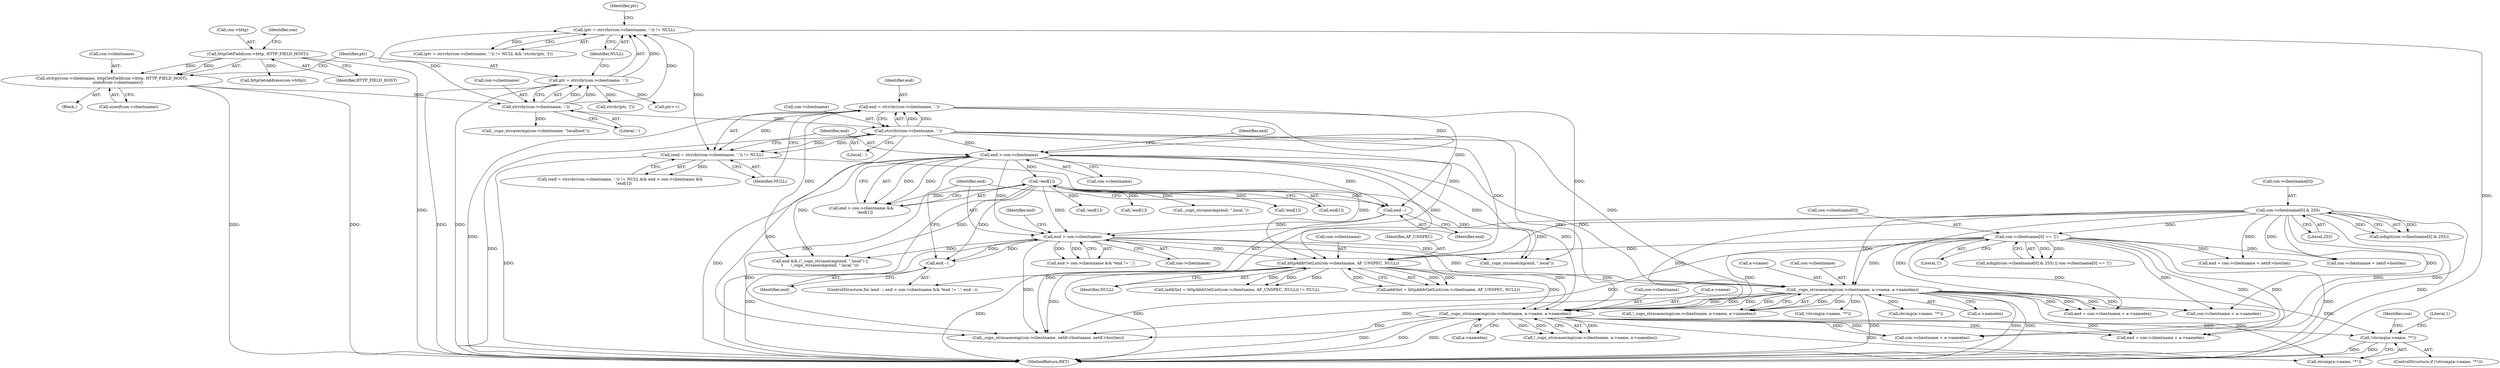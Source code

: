 digraph "0_cups_afa80cb2b457bf8d64f775bed307588610476c41@API" {
"1000375" [label="(Call,!strcmp(a->name, \"*\"))"];
"1000385" [label="(Call,_cups_strncasecmp(con->clientname, a->name, a->namelen))"];
"1000285" [label="(Call,httpAddrGetList(con->clientname, AF_UNSPEC, NULL))"];
"1000223" [label="(Call,end > con->clientname)"];
"1000214" [label="(Call,end = strrchr(con->clientname, '.'))"];
"1000216" [label="(Call,strrchr(con->clientname, '.'))"];
"1000146" [label="(Call,strrchr(con->clientname, ':'))"];
"1000128" [label="(Call,strlcpy(con->clientname, httpGetField(con->http, HTTP_FIELD_HOST),\n          sizeof(con->clientname)))"];
"1000132" [label="(Call,httpGetField(con->http, HTTP_FIELD_HOST))"];
"1000237" [label="(Call,end > con->clientname)"];
"1000234" [label="(Call,end --)"];
"1000228" [label="(Call,!end[1])"];
"1000246" [label="(Call,end --)"];
"1000265" [label="(Call,con->clientname[0] & 255)"];
"1000272" [label="(Call,con->clientname[0] == '[')"];
"1000213" [label="(Call,(end = strrchr(con->clientname, '.')) != NULL)"];
"1000143" [label="(Call,(ptr = strrchr(con->clientname, ':')) != NULL)"];
"1000144" [label="(Call,ptr = strrchr(con->clientname, ':'))"];
"1000323" [label="(Call,_cups_strncasecmp(con->clientname, a->name, a->namelen))"];
"1000142" [label="(Call,(ptr = strrchr(con->clientname, ':')) != NULL && !strchr(ptr, ']'))"];
"1000217" [label="(Call,con->clientname)"];
"1000387" [label="(Identifier,con)"];
"1000186" [label="(Call,_cups_strcasecmp(con->clientname, \"localhost\"))"];
"1000374" [label="(ControlStructure,if (!strcmp(a->name, \"*\")))"];
"1000334" [label="(Call,end = con->clientname + a->namelen)"];
"1000272" [label="(Call,con->clientname[0] == '[')"];
"1000290" [label="(Identifier,NULL)"];
"1000386" [label="(Call,con->clientname)"];
"1000392" [label="(Call,a->namelen)"];
"1000384" [label="(Call,!_cups_strncasecmp(con->clientname, a->name, a->namelen))"];
"1000385" [label="(Call,_cups_strncasecmp(con->clientname, a->name, a->namelen))"];
"1000273" [label="(Call,con->clientname[0])"];
"1000375" [label="(Call,!strcmp(a->name, \"*\"))"];
"1000147" [label="(Call,con->clientname)"];
"1000154" [label="(Identifier,ptr)"];
"1000336" [label="(Call,con->clientname + a->namelen)"];
"1000451" [label="(Call,con->clientname + netif->hostlen)"];
"1000253" [label="(Call,_cups_strcasecmp(end, \".local\"))"];
"1000236" [label="(Call,end > con->clientname && *end != '.')"];
"1000139" [label="(Identifier,con)"];
"1000225" [label="(Call,con->clientname)"];
"1000323" [label="(Call,_cups_strncasecmp(con->clientname, a->name, a->namelen))"];
"1000476" [label="(MethodReturn,RET)"];
"1000353" [label="(Call,!end[1])"];
"1000285" [label="(Call,httpAddrGetList(con->clientname, AF_UNSPEC, NULL))"];
"1000153" [label="(Call,strchr(ptr, ']'))"];
"1000150" [label="(Literal,':')"];
"1000382" [label="(Literal,1)"];
"1000238" [label="(Identifier,end)"];
"1000222" [label="(Call,end > con->clientname &&\n      !end[1])"];
"1000221" [label="(Identifier,NULL)"];
"1000146" [label="(Call,strrchr(con->clientname, ':'))"];
"1000376" [label="(Call,strcmp(a->name, \"*\"))"];
"1000129" [label="(Call,con->clientname)"];
"1000415" [label="(Call,!end[1])"];
"1000314" [label="(Call,strcmp(a->name, \"*\"))"];
"1000128" [label="(Call,strlcpy(con->clientname, httpGetField(con->http, HTTP_FIELD_HOST),\n          sizeof(con->clientname)))"];
"1000234" [label="(Call,end --)"];
"1000249" [label="(Call,end && (!_cups_strcasecmp(end, \".local\") ||\n\t      !_cups_strcasecmp(end, \".local.\")))"];
"1000330" [label="(Call,a->namelen)"];
"1000327" [label="(Call,a->name)"];
"1000322" [label="(Call,!_cups_strncasecmp(con->clientname, a->name, a->namelen))"];
"1000233" [label="(ControlStructure,for (end --; end > con->clientname && *end != '.'; end --))"];
"1000237" [label="(Call,end > con->clientname)"];
"1000389" [label="(Call,a->name)"];
"1000159" [label="(Call,ptr++)"];
"1000257" [label="(Call,_cups_strcasecmp(end, \".local.\"))"];
"1000265" [label="(Call,con->clientname[0] & 255)"];
"1000145" [label="(Identifier,ptr)"];
"1000235" [label="(Identifier,end)"];
"1000244" [label="(Identifier,end)"];
"1000449" [label="(Call,end = con->clientname + netif->hostlen)"];
"1000137" [label="(Call,sizeof(con->clientname))"];
"1000215" [label="(Identifier,end)"];
"1000286" [label="(Call,con->clientname)"];
"1000230" [label="(Identifier,end)"];
"1000468" [label="(Call,!end[1])"];
"1000214" [label="(Call,end = strrchr(con->clientname, '.'))"];
"1000282" [label="(Call,(addrlist = httpAddrGetList(con->clientname, AF_UNSPEC, NULL)) != NULL)"];
"1000220" [label="(Literal,'.')"];
"1000228" [label="(Call,!end[1])"];
"1000246" [label="(Call,end --)"];
"1000438" [label="(Call,_cups_strncasecmp(con->clientname, netif->hostname, netif->hostlen))"];
"1000229" [label="(Call,end[1])"];
"1000278" [label="(Literal,'[')"];
"1000216" [label="(Call,strrchr(con->clientname, '.'))"];
"1000224" [label="(Identifier,end)"];
"1000271" [label="(Literal,255)"];
"1000398" [label="(Call,con->clientname + a->namelen)"];
"1000239" [label="(Call,con->clientname)"];
"1000178" [label="(Call,httpGetAddress(con->http))"];
"1000213" [label="(Call,(end = strrchr(con->clientname, '.')) != NULL)"];
"1000313" [label="(Call,!strcmp(a->name, \"*\"))"];
"1000324" [label="(Call,con->clientname)"];
"1000151" [label="(Identifier,NULL)"];
"1000144" [label="(Call,ptr = strrchr(con->clientname, ':'))"];
"1000143" [label="(Call,(ptr = strrchr(con->clientname, ':')) != NULL)"];
"1000289" [label="(Identifier,AF_UNSPEC)"];
"1000264" [label="(Call,isdigit(con->clientname[0] & 255))"];
"1000396" [label="(Call,end = con->clientname + a->namelen)"];
"1000132" [label="(Call,httpGetField(con->http, HTTP_FIELD_HOST))"];
"1000212" [label="(Call,(end = strrchr(con->clientname, '.')) != NULL && end > con->clientname &&\n      !end[1])"];
"1000247" [label="(Identifier,end)"];
"1000283" [label="(Call,addrlist = httpAddrGetList(con->clientname, AF_UNSPEC, NULL))"];
"1000266" [label="(Call,con->clientname[0])"];
"1000123" [label="(Block,)"];
"1000133" [label="(Call,con->http)"];
"1000263" [label="(Call,isdigit(con->clientname[0] & 255) || con->clientname[0] == '[')"];
"1000223" [label="(Call,end > con->clientname)"];
"1000136" [label="(Identifier,HTTP_FIELD_HOST)"];
"1000375" -> "1000374"  [label="AST: "];
"1000375" -> "1000376"  [label="CFG: "];
"1000376" -> "1000375"  [label="AST: "];
"1000382" -> "1000375"  [label="CFG: "];
"1000387" -> "1000375"  [label="CFG: "];
"1000375" -> "1000476"  [label="DDG: "];
"1000375" -> "1000476"  [label="DDG: "];
"1000385" -> "1000375"  [label="DDG: "];
"1000323" -> "1000375"  [label="DDG: "];
"1000385" -> "1000384"  [label="AST: "];
"1000385" -> "1000392"  [label="CFG: "];
"1000386" -> "1000385"  [label="AST: "];
"1000389" -> "1000385"  [label="AST: "];
"1000392" -> "1000385"  [label="AST: "];
"1000384" -> "1000385"  [label="CFG: "];
"1000385" -> "1000476"  [label="DDG: "];
"1000385" -> "1000476"  [label="DDG: "];
"1000385" -> "1000476"  [label="DDG: "];
"1000385" -> "1000376"  [label="DDG: "];
"1000385" -> "1000384"  [label="DDG: "];
"1000385" -> "1000384"  [label="DDG: "];
"1000385" -> "1000384"  [label="DDG: "];
"1000285" -> "1000385"  [label="DDG: "];
"1000223" -> "1000385"  [label="DDG: "];
"1000237" -> "1000385"  [label="DDG: "];
"1000216" -> "1000385"  [label="DDG: "];
"1000265" -> "1000385"  [label="DDG: "];
"1000272" -> "1000385"  [label="DDG: "];
"1000323" -> "1000385"  [label="DDG: "];
"1000323" -> "1000385"  [label="DDG: "];
"1000323" -> "1000385"  [label="DDG: "];
"1000385" -> "1000396"  [label="DDG: "];
"1000385" -> "1000396"  [label="DDG: "];
"1000385" -> "1000398"  [label="DDG: "];
"1000385" -> "1000398"  [label="DDG: "];
"1000385" -> "1000438"  [label="DDG: "];
"1000285" -> "1000283"  [label="AST: "];
"1000285" -> "1000290"  [label="CFG: "];
"1000286" -> "1000285"  [label="AST: "];
"1000289" -> "1000285"  [label="AST: "];
"1000290" -> "1000285"  [label="AST: "];
"1000283" -> "1000285"  [label="CFG: "];
"1000285" -> "1000476"  [label="DDG: "];
"1000285" -> "1000476"  [label="DDG: "];
"1000285" -> "1000282"  [label="DDG: "];
"1000285" -> "1000282"  [label="DDG: "];
"1000285" -> "1000282"  [label="DDG: "];
"1000285" -> "1000283"  [label="DDG: "];
"1000285" -> "1000283"  [label="DDG: "];
"1000285" -> "1000283"  [label="DDG: "];
"1000223" -> "1000285"  [label="DDG: "];
"1000237" -> "1000285"  [label="DDG: "];
"1000216" -> "1000285"  [label="DDG: "];
"1000265" -> "1000285"  [label="DDG: "];
"1000272" -> "1000285"  [label="DDG: "];
"1000213" -> "1000285"  [label="DDG: "];
"1000285" -> "1000323"  [label="DDG: "];
"1000285" -> "1000438"  [label="DDG: "];
"1000223" -> "1000222"  [label="AST: "];
"1000223" -> "1000225"  [label="CFG: "];
"1000224" -> "1000223"  [label="AST: "];
"1000225" -> "1000223"  [label="AST: "];
"1000230" -> "1000223"  [label="CFG: "];
"1000222" -> "1000223"  [label="CFG: "];
"1000223" -> "1000476"  [label="DDG: "];
"1000223" -> "1000222"  [label="DDG: "];
"1000223" -> "1000222"  [label="DDG: "];
"1000214" -> "1000223"  [label="DDG: "];
"1000216" -> "1000223"  [label="DDG: "];
"1000223" -> "1000228"  [label="DDG: "];
"1000223" -> "1000234"  [label="DDG: "];
"1000223" -> "1000237"  [label="DDG: "];
"1000223" -> "1000249"  [label="DDG: "];
"1000223" -> "1000253"  [label="DDG: "];
"1000223" -> "1000323"  [label="DDG: "];
"1000223" -> "1000438"  [label="DDG: "];
"1000214" -> "1000213"  [label="AST: "];
"1000214" -> "1000216"  [label="CFG: "];
"1000215" -> "1000214"  [label="AST: "];
"1000216" -> "1000214"  [label="AST: "];
"1000221" -> "1000214"  [label="CFG: "];
"1000214" -> "1000476"  [label="DDG: "];
"1000214" -> "1000213"  [label="DDG: "];
"1000216" -> "1000214"  [label="DDG: "];
"1000216" -> "1000214"  [label="DDG: "];
"1000214" -> "1000234"  [label="DDG: "];
"1000214" -> "1000249"  [label="DDG: "];
"1000214" -> "1000253"  [label="DDG: "];
"1000216" -> "1000220"  [label="CFG: "];
"1000217" -> "1000216"  [label="AST: "];
"1000220" -> "1000216"  [label="AST: "];
"1000216" -> "1000476"  [label="DDG: "];
"1000216" -> "1000213"  [label="DDG: "];
"1000216" -> "1000213"  [label="DDG: "];
"1000146" -> "1000216"  [label="DDG: "];
"1000216" -> "1000237"  [label="DDG: "];
"1000216" -> "1000323"  [label="DDG: "];
"1000216" -> "1000438"  [label="DDG: "];
"1000146" -> "1000144"  [label="AST: "];
"1000146" -> "1000150"  [label="CFG: "];
"1000147" -> "1000146"  [label="AST: "];
"1000150" -> "1000146"  [label="AST: "];
"1000144" -> "1000146"  [label="CFG: "];
"1000146" -> "1000143"  [label="DDG: "];
"1000146" -> "1000143"  [label="DDG: "];
"1000146" -> "1000144"  [label="DDG: "];
"1000146" -> "1000144"  [label="DDG: "];
"1000128" -> "1000146"  [label="DDG: "];
"1000146" -> "1000186"  [label="DDG: "];
"1000128" -> "1000123"  [label="AST: "];
"1000128" -> "1000137"  [label="CFG: "];
"1000129" -> "1000128"  [label="AST: "];
"1000132" -> "1000128"  [label="AST: "];
"1000137" -> "1000128"  [label="AST: "];
"1000145" -> "1000128"  [label="CFG: "];
"1000128" -> "1000476"  [label="DDG: "];
"1000128" -> "1000476"  [label="DDG: "];
"1000132" -> "1000128"  [label="DDG: "];
"1000132" -> "1000128"  [label="DDG: "];
"1000132" -> "1000136"  [label="CFG: "];
"1000133" -> "1000132"  [label="AST: "];
"1000136" -> "1000132"  [label="AST: "];
"1000139" -> "1000132"  [label="CFG: "];
"1000132" -> "1000476"  [label="DDG: "];
"1000132" -> "1000178"  [label="DDG: "];
"1000237" -> "1000236"  [label="AST: "];
"1000237" -> "1000239"  [label="CFG: "];
"1000238" -> "1000237"  [label="AST: "];
"1000239" -> "1000237"  [label="AST: "];
"1000244" -> "1000237"  [label="CFG: "];
"1000236" -> "1000237"  [label="CFG: "];
"1000237" -> "1000476"  [label="DDG: "];
"1000237" -> "1000236"  [label="DDG: "];
"1000237" -> "1000236"  [label="DDG: "];
"1000234" -> "1000237"  [label="DDG: "];
"1000228" -> "1000237"  [label="DDG: "];
"1000246" -> "1000237"  [label="DDG: "];
"1000237" -> "1000246"  [label="DDG: "];
"1000237" -> "1000249"  [label="DDG: "];
"1000237" -> "1000253"  [label="DDG: "];
"1000237" -> "1000323"  [label="DDG: "];
"1000237" -> "1000438"  [label="DDG: "];
"1000234" -> "1000233"  [label="AST: "];
"1000234" -> "1000235"  [label="CFG: "];
"1000235" -> "1000234"  [label="AST: "];
"1000238" -> "1000234"  [label="CFG: "];
"1000228" -> "1000234"  [label="DDG: "];
"1000228" -> "1000222"  [label="AST: "];
"1000228" -> "1000229"  [label="CFG: "];
"1000229" -> "1000228"  [label="AST: "];
"1000222" -> "1000228"  [label="CFG: "];
"1000228" -> "1000476"  [label="DDG: "];
"1000228" -> "1000222"  [label="DDG: "];
"1000228" -> "1000246"  [label="DDG: "];
"1000228" -> "1000249"  [label="DDG: "];
"1000228" -> "1000253"  [label="DDG: "];
"1000228" -> "1000257"  [label="DDG: "];
"1000228" -> "1000353"  [label="DDG: "];
"1000228" -> "1000415"  [label="DDG: "];
"1000228" -> "1000468"  [label="DDG: "];
"1000246" -> "1000233"  [label="AST: "];
"1000246" -> "1000247"  [label="CFG: "];
"1000247" -> "1000246"  [label="AST: "];
"1000238" -> "1000246"  [label="CFG: "];
"1000265" -> "1000264"  [label="AST: "];
"1000265" -> "1000271"  [label="CFG: "];
"1000266" -> "1000265"  [label="AST: "];
"1000271" -> "1000265"  [label="AST: "];
"1000264" -> "1000265"  [label="CFG: "];
"1000265" -> "1000476"  [label="DDG: "];
"1000265" -> "1000264"  [label="DDG: "];
"1000265" -> "1000264"  [label="DDG: "];
"1000265" -> "1000272"  [label="DDG: "];
"1000265" -> "1000323"  [label="DDG: "];
"1000265" -> "1000334"  [label="DDG: "];
"1000265" -> "1000336"  [label="DDG: "];
"1000265" -> "1000396"  [label="DDG: "];
"1000265" -> "1000398"  [label="DDG: "];
"1000265" -> "1000438"  [label="DDG: "];
"1000265" -> "1000449"  [label="DDG: "];
"1000265" -> "1000451"  [label="DDG: "];
"1000272" -> "1000263"  [label="AST: "];
"1000272" -> "1000278"  [label="CFG: "];
"1000273" -> "1000272"  [label="AST: "];
"1000278" -> "1000272"  [label="AST: "];
"1000263" -> "1000272"  [label="CFG: "];
"1000272" -> "1000476"  [label="DDG: "];
"1000272" -> "1000263"  [label="DDG: "];
"1000272" -> "1000263"  [label="DDG: "];
"1000272" -> "1000323"  [label="DDG: "];
"1000272" -> "1000334"  [label="DDG: "];
"1000272" -> "1000336"  [label="DDG: "];
"1000272" -> "1000396"  [label="DDG: "];
"1000272" -> "1000398"  [label="DDG: "];
"1000272" -> "1000438"  [label="DDG: "];
"1000272" -> "1000449"  [label="DDG: "];
"1000272" -> "1000451"  [label="DDG: "];
"1000213" -> "1000212"  [label="AST: "];
"1000213" -> "1000221"  [label="CFG: "];
"1000221" -> "1000213"  [label="AST: "];
"1000224" -> "1000213"  [label="CFG: "];
"1000212" -> "1000213"  [label="CFG: "];
"1000213" -> "1000476"  [label="DDG: "];
"1000213" -> "1000212"  [label="DDG: "];
"1000143" -> "1000213"  [label="DDG: "];
"1000143" -> "1000142"  [label="AST: "];
"1000143" -> "1000151"  [label="CFG: "];
"1000144" -> "1000143"  [label="AST: "];
"1000151" -> "1000143"  [label="AST: "];
"1000154" -> "1000143"  [label="CFG: "];
"1000142" -> "1000143"  [label="CFG: "];
"1000143" -> "1000476"  [label="DDG: "];
"1000143" -> "1000142"  [label="DDG: "];
"1000144" -> "1000143"  [label="DDG: "];
"1000145" -> "1000144"  [label="AST: "];
"1000151" -> "1000144"  [label="CFG: "];
"1000144" -> "1000476"  [label="DDG: "];
"1000144" -> "1000476"  [label="DDG: "];
"1000144" -> "1000153"  [label="DDG: "];
"1000144" -> "1000159"  [label="DDG: "];
"1000323" -> "1000322"  [label="AST: "];
"1000323" -> "1000330"  [label="CFG: "];
"1000324" -> "1000323"  [label="AST: "];
"1000327" -> "1000323"  [label="AST: "];
"1000330" -> "1000323"  [label="AST: "];
"1000322" -> "1000323"  [label="CFG: "];
"1000323" -> "1000476"  [label="DDG: "];
"1000323" -> "1000476"  [label="DDG: "];
"1000323" -> "1000476"  [label="DDG: "];
"1000323" -> "1000313"  [label="DDG: "];
"1000323" -> "1000314"  [label="DDG: "];
"1000323" -> "1000322"  [label="DDG: "];
"1000323" -> "1000322"  [label="DDG: "];
"1000323" -> "1000322"  [label="DDG: "];
"1000323" -> "1000334"  [label="DDG: "];
"1000323" -> "1000334"  [label="DDG: "];
"1000323" -> "1000336"  [label="DDG: "];
"1000323" -> "1000336"  [label="DDG: "];
"1000323" -> "1000376"  [label="DDG: "];
"1000323" -> "1000438"  [label="DDG: "];
}
